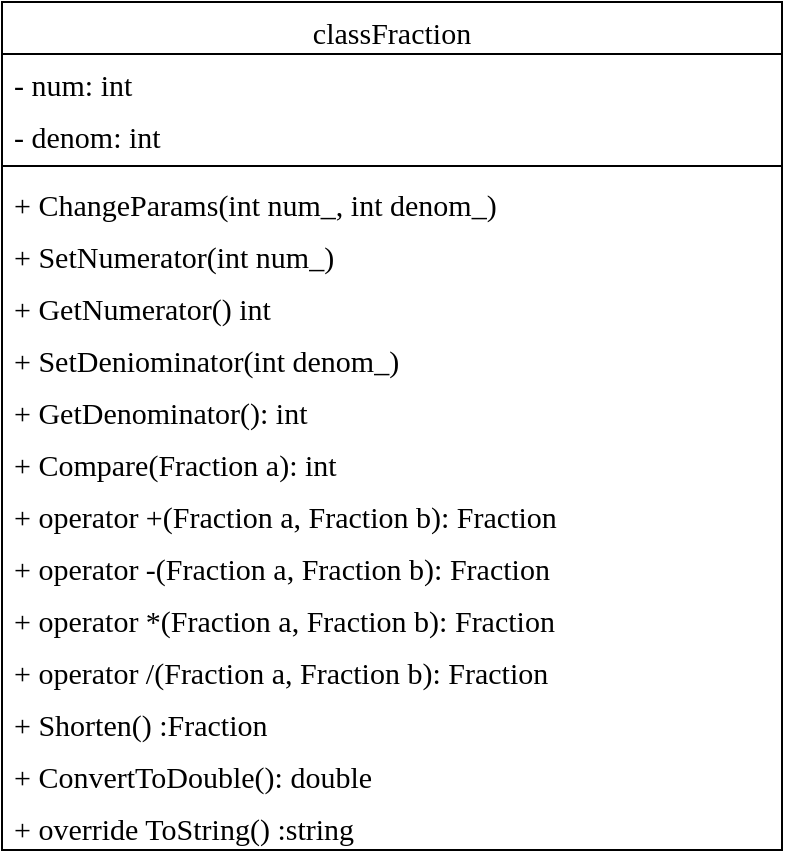 <mxfile version="17.2.4" type="device"><diagram id="wGNIwxnqR2JtPv7RMH91" name="Страница 1"><mxGraphModel dx="1038" dy="649" grid="1" gridSize="10" guides="1" tooltips="1" connect="1" arrows="1" fold="1" page="1" pageScale="1" pageWidth="827" pageHeight="1169" math="0" shadow="0"><root><mxCell id="0"/><mxCell id="1" parent="0"/><mxCell id="TJbFcBjc0BOATthWRFSd-1" value="classFraction" style="swimlane;fontStyle=0;align=center;verticalAlign=top;childLayout=stackLayout;horizontal=1;startSize=26;horizontalStack=0;resizeParent=1;resizeParentMax=0;resizeLast=0;collapsible=1;marginBottom=0;fontFamily=Verdana;fontSize=15;" parent="1" vertex="1"><mxGeometry x="380" y="270" width="390" height="424" as="geometry"/></mxCell><mxCell id="TJbFcBjc0BOATthWRFSd-2" value="- num: int" style="text;strokeColor=none;fillColor=none;align=left;verticalAlign=top;spacingLeft=4;spacingRight=4;overflow=hidden;rotatable=0;points=[[0,0.5],[1,0.5]];portConstraint=eastwest;fontStyle=0;fontFamily=Verdana;fontSize=15;" parent="TJbFcBjc0BOATthWRFSd-1" vertex="1"><mxGeometry y="26" width="390" height="26" as="geometry"/></mxCell><mxCell id="TJbFcBjc0BOATthWRFSd-7" value="- denom: int" style="text;strokeColor=none;fillColor=none;align=left;verticalAlign=top;spacingLeft=4;spacingRight=4;overflow=hidden;rotatable=0;points=[[0,0.5],[1,0.5]];portConstraint=eastwest;fontStyle=0;fontFamily=Verdana;fontSize=15;" parent="TJbFcBjc0BOATthWRFSd-1" vertex="1"><mxGeometry y="52" width="390" height="26" as="geometry"/></mxCell><mxCell id="TJbFcBjc0BOATthWRFSd-3" value="" style="line;strokeWidth=1;fillColor=none;align=left;verticalAlign=middle;spacingTop=-1;spacingLeft=3;spacingRight=3;rotatable=0;labelPosition=right;points=[];portConstraint=eastwest;fontStyle=0;fontFamily=Verdana;fontSize=15;" parent="TJbFcBjc0BOATthWRFSd-1" vertex="1"><mxGeometry y="78" width="390" height="8" as="geometry"/></mxCell><mxCell id="TJbFcBjc0BOATthWRFSd-4" value="+ ChangeParams(int num_, int denom_)" style="text;strokeColor=none;fillColor=none;align=left;verticalAlign=top;spacingLeft=4;spacingRight=4;overflow=hidden;rotatable=0;points=[[0,0.5],[1,0.5]];portConstraint=eastwest;fontStyle=0;fontFamily=Verdana;fontSize=15;" parent="TJbFcBjc0BOATthWRFSd-1" vertex="1"><mxGeometry y="86" width="390" height="26" as="geometry"/></mxCell><mxCell id="aHnnQ8XKWVqW8TROCumJ-1" value="+ SetNumerator(int num_)" style="text;strokeColor=none;fillColor=none;align=left;verticalAlign=top;spacingLeft=4;spacingRight=4;overflow=hidden;rotatable=0;points=[[0,0.5],[1,0.5]];portConstraint=eastwest;fontStyle=0;fontFamily=Verdana;fontSize=15;" parent="TJbFcBjc0BOATthWRFSd-1" vertex="1"><mxGeometry y="112" width="390" height="26" as="geometry"/></mxCell><mxCell id="TJbFcBjc0BOATthWRFSd-5" value="+ GetNumerator() int " style="text;strokeColor=none;fillColor=none;align=left;verticalAlign=top;spacingLeft=4;spacingRight=4;overflow=hidden;rotatable=0;points=[[0,0.5],[1,0.5]];portConstraint=eastwest;fontStyle=0;fontFamily=Verdana;fontSize=15;" parent="TJbFcBjc0BOATthWRFSd-1" vertex="1"><mxGeometry y="138" width="390" height="26" as="geometry"/></mxCell><mxCell id="aHnnQ8XKWVqW8TROCumJ-2" value="+ SetDeniominator(int denom_)" style="text;strokeColor=none;fillColor=none;align=left;verticalAlign=top;spacingLeft=4;spacingRight=4;overflow=hidden;rotatable=0;points=[[0,0.5],[1,0.5]];portConstraint=eastwest;fontStyle=0;fontFamily=Verdana;fontSize=15;" parent="TJbFcBjc0BOATthWRFSd-1" vertex="1"><mxGeometry y="164" width="390" height="26" as="geometry"/></mxCell><mxCell id="TJbFcBjc0BOATthWRFSd-6" value="+ GetDenominator(): int " style="text;strokeColor=none;fillColor=none;align=left;verticalAlign=top;spacingLeft=4;spacingRight=4;overflow=hidden;rotatable=0;points=[[0,0.5],[1,0.5]];portConstraint=eastwest;fontStyle=0;fontFamily=Verdana;fontSize=15;" parent="TJbFcBjc0BOATthWRFSd-1" vertex="1"><mxGeometry y="190" width="390" height="26" as="geometry"/></mxCell><mxCell id="TJbFcBjc0BOATthWRFSd-8" value="+ Compare(Fraction a): int" style="text;strokeColor=none;fillColor=none;align=left;verticalAlign=top;spacingLeft=4;spacingRight=4;overflow=hidden;rotatable=0;points=[[0,0.5],[1,0.5]];portConstraint=eastwest;fontStyle=0;fontFamily=Verdana;fontSize=15;" parent="TJbFcBjc0BOATthWRFSd-1" vertex="1"><mxGeometry y="216" width="390" height="26" as="geometry"/></mxCell><mxCell id="TJbFcBjc0BOATthWRFSd-9" value="+ operator +(Fraction a, Fraction b): Fraction " style="text;strokeColor=none;fillColor=none;align=left;verticalAlign=top;spacingLeft=4;spacingRight=4;overflow=hidden;rotatable=0;points=[[0,0.5],[1,0.5]];portConstraint=eastwest;fontStyle=0;fontFamily=Verdana;fontSize=15;" parent="TJbFcBjc0BOATthWRFSd-1" vertex="1"><mxGeometry y="242" width="390" height="26" as="geometry"/></mxCell><mxCell id="TJbFcBjc0BOATthWRFSd-10" value="+ operator -(Fraction a, Fraction b): Fraction " style="text;strokeColor=none;fillColor=none;align=left;verticalAlign=top;spacingLeft=4;spacingRight=4;overflow=hidden;rotatable=0;points=[[0,0.5],[1,0.5]];portConstraint=eastwest;fontStyle=0;fontFamily=Verdana;fontSize=15;" parent="TJbFcBjc0BOATthWRFSd-1" vertex="1"><mxGeometry y="268" width="390" height="26" as="geometry"/></mxCell><mxCell id="TJbFcBjc0BOATthWRFSd-11" value="+ operator *(Fraction a, Fraction b): Fraction " style="text;strokeColor=none;fillColor=none;align=left;verticalAlign=top;spacingLeft=4;spacingRight=4;overflow=hidden;rotatable=0;points=[[0,0.5],[1,0.5]];portConstraint=eastwest;fontStyle=0;fontFamily=Verdana;fontSize=15;" parent="TJbFcBjc0BOATthWRFSd-1" vertex="1"><mxGeometry y="294" width="390" height="26" as="geometry"/></mxCell><mxCell id="TJbFcBjc0BOATthWRFSd-12" value="+ operator /(Fraction a, Fraction b): Fraction " style="text;strokeColor=none;fillColor=none;align=left;verticalAlign=top;spacingLeft=4;spacingRight=4;overflow=hidden;rotatable=0;points=[[0,0.5],[1,0.5]];portConstraint=eastwest;fontStyle=0;fontFamily=Verdana;fontSize=15;" parent="TJbFcBjc0BOATthWRFSd-1" vertex="1"><mxGeometry y="320" width="390" height="26" as="geometry"/></mxCell><mxCell id="TJbFcBjc0BOATthWRFSd-15" value="+ Shorten() :Fraction" style="text;strokeColor=none;fillColor=none;align=left;verticalAlign=top;spacingLeft=4;spacingRight=4;overflow=hidden;rotatable=0;points=[[0,0.5],[1,0.5]];portConstraint=eastwest;fontStyle=0;fontFamily=Verdana;fontSize=15;" parent="TJbFcBjc0BOATthWRFSd-1" vertex="1"><mxGeometry y="346" width="390" height="26" as="geometry"/></mxCell><mxCell id="TJbFcBjc0BOATthWRFSd-16" value="+ ConvertToDouble(): double" style="text;strokeColor=none;fillColor=none;align=left;verticalAlign=top;spacingLeft=4;spacingRight=4;overflow=hidden;rotatable=0;points=[[0,0.5],[1,0.5]];portConstraint=eastwest;fontStyle=0;fontFamily=Verdana;fontSize=15;" parent="TJbFcBjc0BOATthWRFSd-1" vertex="1"><mxGeometry y="372" width="390" height="26" as="geometry"/></mxCell><mxCell id="aHnnQ8XKWVqW8TROCumJ-3" value="+ override ToString() :string" style="text;strokeColor=none;fillColor=none;align=left;verticalAlign=top;spacingLeft=4;spacingRight=4;overflow=hidden;rotatable=0;points=[[0,0.5],[1,0.5]];portConstraint=eastwest;fontStyle=0;fontFamily=Verdana;fontSize=15;" parent="TJbFcBjc0BOATthWRFSd-1" vertex="1"><mxGeometry y="398" width="390" height="26" as="geometry"/></mxCell></root></mxGraphModel></diagram></mxfile>